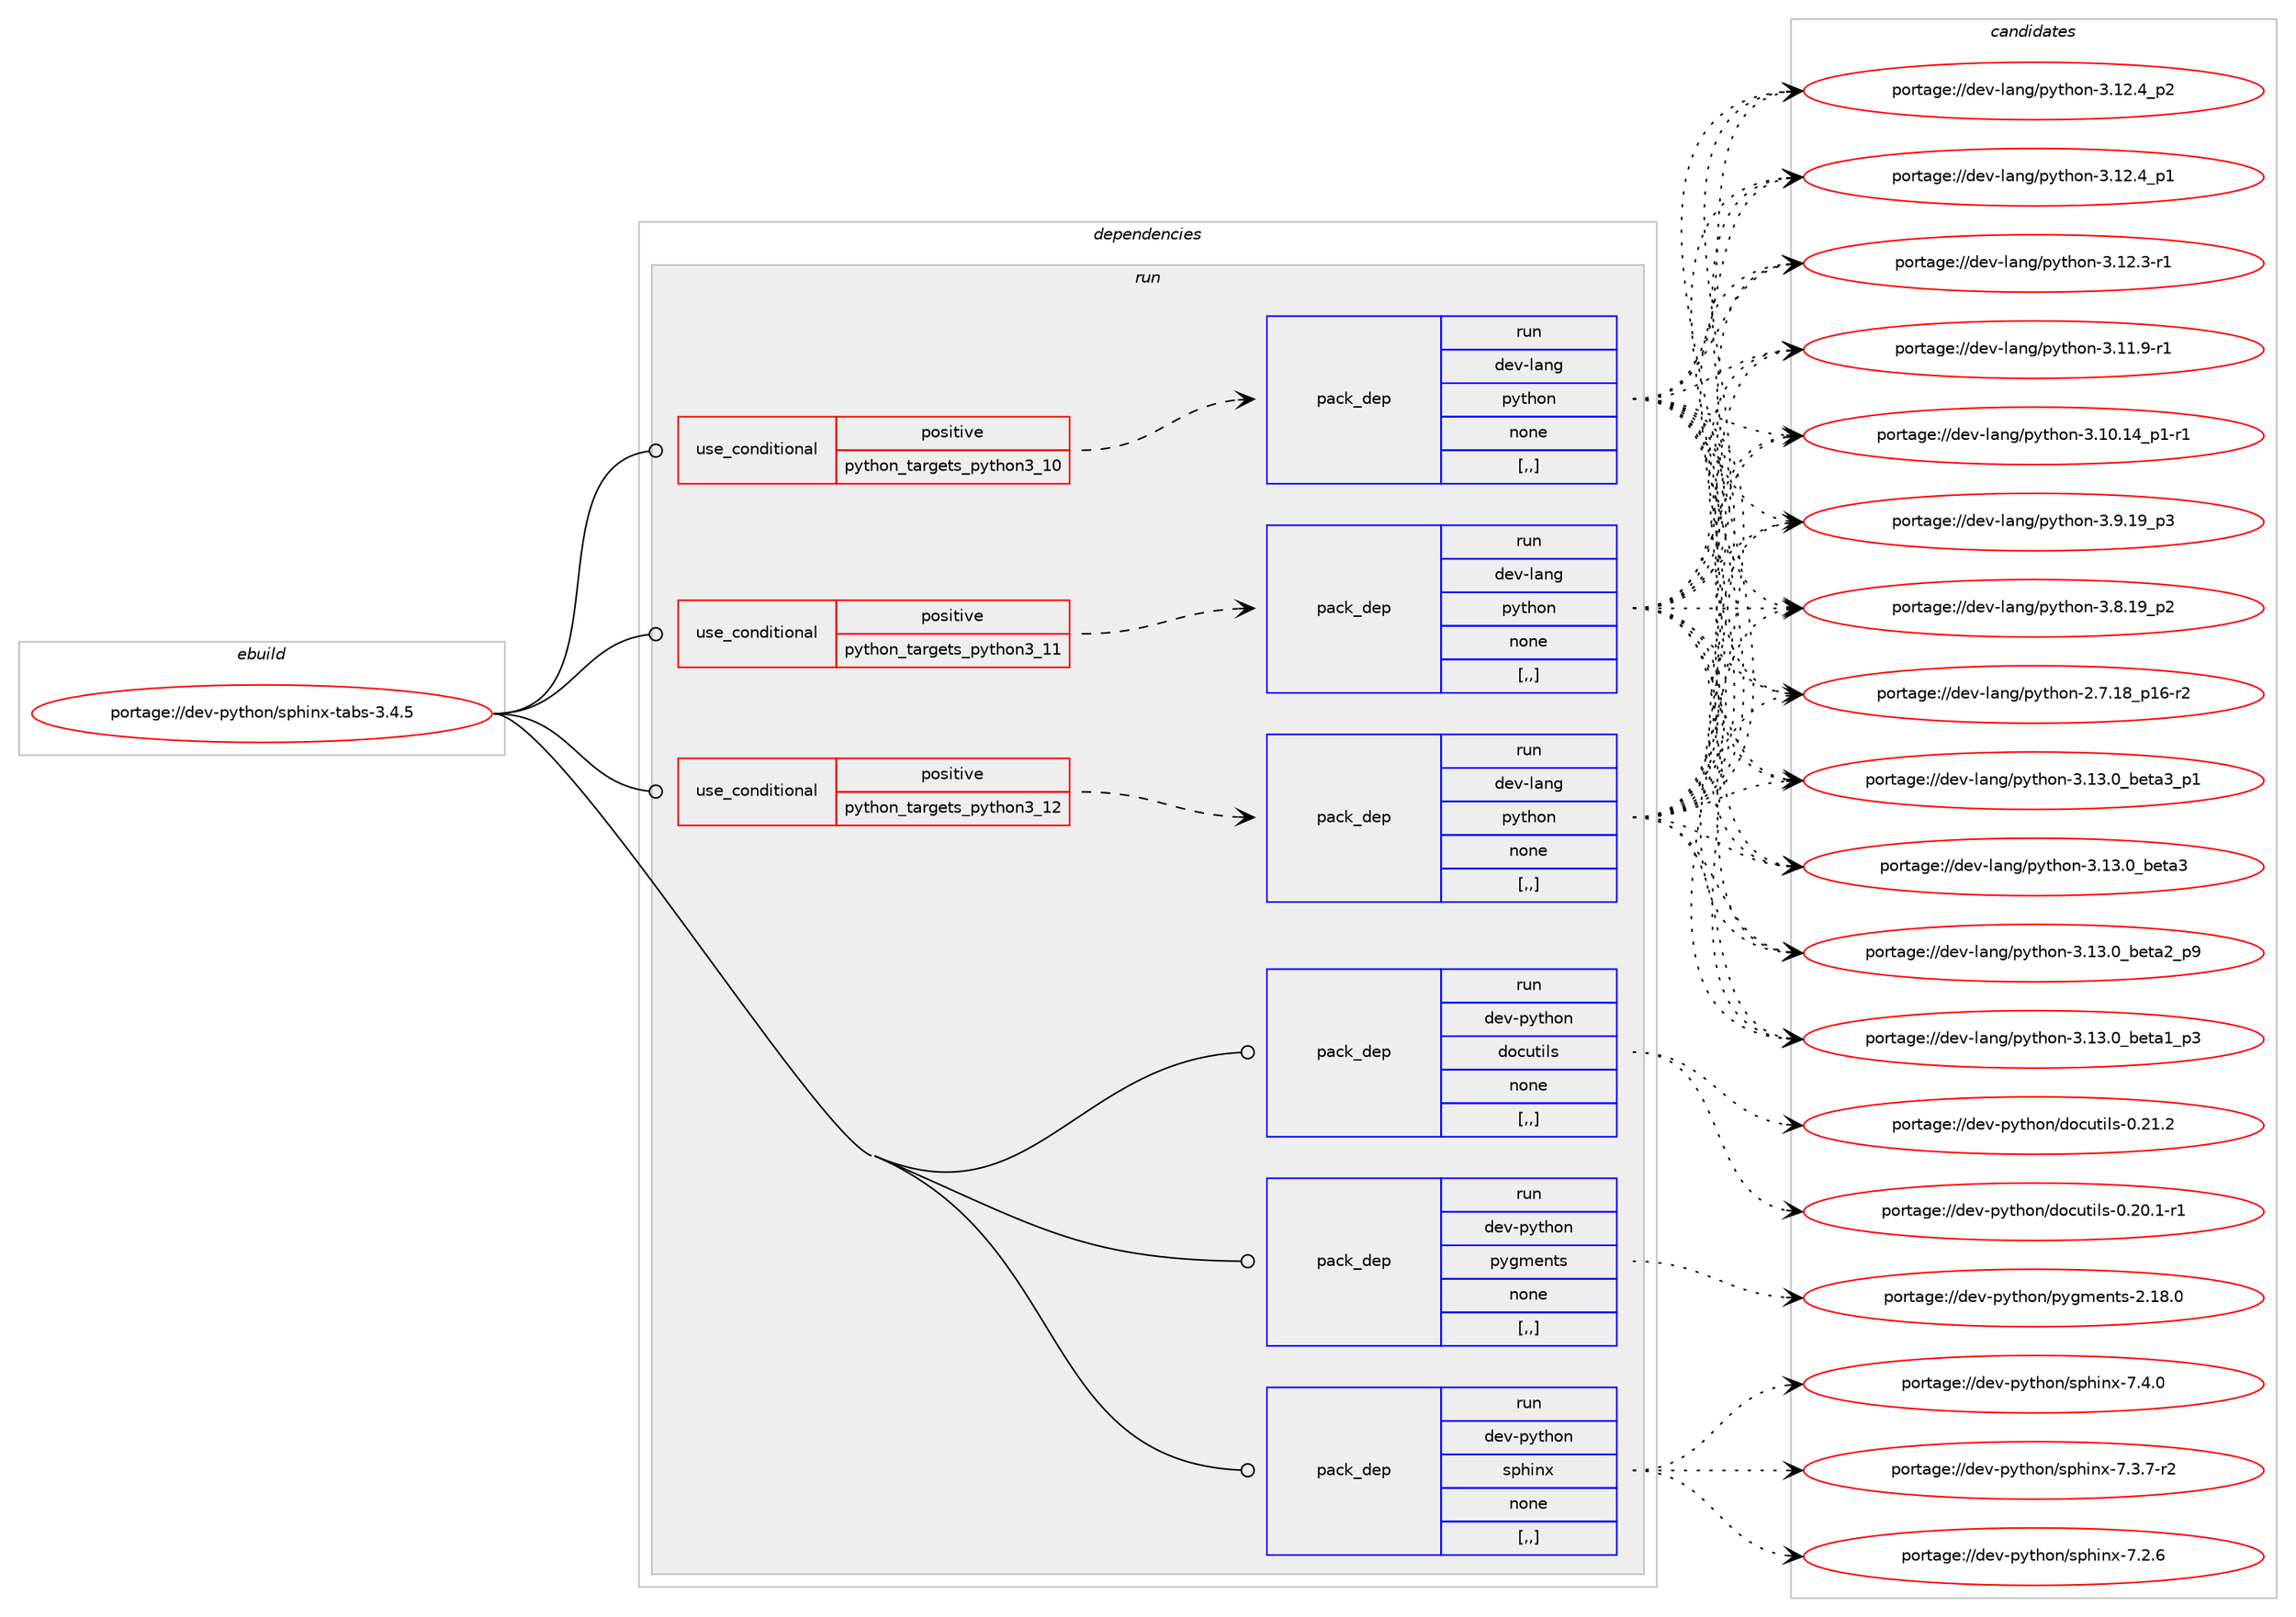 digraph prolog {

# *************
# Graph options
# *************

newrank=true;
concentrate=true;
compound=true;
graph [rankdir=LR,fontname=Helvetica,fontsize=10,ranksep=1.5];#, ranksep=2.5, nodesep=0.2];
edge  [arrowhead=vee];
node  [fontname=Helvetica,fontsize=10];

# **********
# The ebuild
# **********

subgraph cluster_leftcol {
color=gray;
rank=same;
label=<<i>ebuild</i>>;
id [label="portage://dev-python/sphinx-tabs-3.4.5", color=red, width=4, href="../dev-python/sphinx-tabs-3.4.5.svg"];
}

# ****************
# The dependencies
# ****************

subgraph cluster_midcol {
color=gray;
label=<<i>dependencies</i>>;
subgraph cluster_compile {
fillcolor="#eeeeee";
style=filled;
label=<<i>compile</i>>;
}
subgraph cluster_compileandrun {
fillcolor="#eeeeee";
style=filled;
label=<<i>compile and run</i>>;
}
subgraph cluster_run {
fillcolor="#eeeeee";
style=filled;
label=<<i>run</i>>;
subgraph cond39432 {
dependency162821 [label=<<TABLE BORDER="0" CELLBORDER="1" CELLSPACING="0" CELLPADDING="4"><TR><TD ROWSPAN="3" CELLPADDING="10">use_conditional</TD></TR><TR><TD>positive</TD></TR><TR><TD>python_targets_python3_10</TD></TR></TABLE>>, shape=none, color=red];
subgraph pack122129 {
dependency162822 [label=<<TABLE BORDER="0" CELLBORDER="1" CELLSPACING="0" CELLPADDING="4" WIDTH="220"><TR><TD ROWSPAN="6" CELLPADDING="30">pack_dep</TD></TR><TR><TD WIDTH="110">run</TD></TR><TR><TD>dev-lang</TD></TR><TR><TD>python</TD></TR><TR><TD>none</TD></TR><TR><TD>[,,]</TD></TR></TABLE>>, shape=none, color=blue];
}
dependency162821:e -> dependency162822:w [weight=20,style="dashed",arrowhead="vee"];
}
id:e -> dependency162821:w [weight=20,style="solid",arrowhead="odot"];
subgraph cond39433 {
dependency162823 [label=<<TABLE BORDER="0" CELLBORDER="1" CELLSPACING="0" CELLPADDING="4"><TR><TD ROWSPAN="3" CELLPADDING="10">use_conditional</TD></TR><TR><TD>positive</TD></TR><TR><TD>python_targets_python3_11</TD></TR></TABLE>>, shape=none, color=red];
subgraph pack122130 {
dependency162824 [label=<<TABLE BORDER="0" CELLBORDER="1" CELLSPACING="0" CELLPADDING="4" WIDTH="220"><TR><TD ROWSPAN="6" CELLPADDING="30">pack_dep</TD></TR><TR><TD WIDTH="110">run</TD></TR><TR><TD>dev-lang</TD></TR><TR><TD>python</TD></TR><TR><TD>none</TD></TR><TR><TD>[,,]</TD></TR></TABLE>>, shape=none, color=blue];
}
dependency162823:e -> dependency162824:w [weight=20,style="dashed",arrowhead="vee"];
}
id:e -> dependency162823:w [weight=20,style="solid",arrowhead="odot"];
subgraph cond39434 {
dependency162825 [label=<<TABLE BORDER="0" CELLBORDER="1" CELLSPACING="0" CELLPADDING="4"><TR><TD ROWSPAN="3" CELLPADDING="10">use_conditional</TD></TR><TR><TD>positive</TD></TR><TR><TD>python_targets_python3_12</TD></TR></TABLE>>, shape=none, color=red];
subgraph pack122131 {
dependency162826 [label=<<TABLE BORDER="0" CELLBORDER="1" CELLSPACING="0" CELLPADDING="4" WIDTH="220"><TR><TD ROWSPAN="6" CELLPADDING="30">pack_dep</TD></TR><TR><TD WIDTH="110">run</TD></TR><TR><TD>dev-lang</TD></TR><TR><TD>python</TD></TR><TR><TD>none</TD></TR><TR><TD>[,,]</TD></TR></TABLE>>, shape=none, color=blue];
}
dependency162825:e -> dependency162826:w [weight=20,style="dashed",arrowhead="vee"];
}
id:e -> dependency162825:w [weight=20,style="solid",arrowhead="odot"];
subgraph pack122132 {
dependency162827 [label=<<TABLE BORDER="0" CELLBORDER="1" CELLSPACING="0" CELLPADDING="4" WIDTH="220"><TR><TD ROWSPAN="6" CELLPADDING="30">pack_dep</TD></TR><TR><TD WIDTH="110">run</TD></TR><TR><TD>dev-python</TD></TR><TR><TD>docutils</TD></TR><TR><TD>none</TD></TR><TR><TD>[,,]</TD></TR></TABLE>>, shape=none, color=blue];
}
id:e -> dependency162827:w [weight=20,style="solid",arrowhead="odot"];
subgraph pack122133 {
dependency162828 [label=<<TABLE BORDER="0" CELLBORDER="1" CELLSPACING="0" CELLPADDING="4" WIDTH="220"><TR><TD ROWSPAN="6" CELLPADDING="30">pack_dep</TD></TR><TR><TD WIDTH="110">run</TD></TR><TR><TD>dev-python</TD></TR><TR><TD>pygments</TD></TR><TR><TD>none</TD></TR><TR><TD>[,,]</TD></TR></TABLE>>, shape=none, color=blue];
}
id:e -> dependency162828:w [weight=20,style="solid",arrowhead="odot"];
subgraph pack122134 {
dependency162829 [label=<<TABLE BORDER="0" CELLBORDER="1" CELLSPACING="0" CELLPADDING="4" WIDTH="220"><TR><TD ROWSPAN="6" CELLPADDING="30">pack_dep</TD></TR><TR><TD WIDTH="110">run</TD></TR><TR><TD>dev-python</TD></TR><TR><TD>sphinx</TD></TR><TR><TD>none</TD></TR><TR><TD>[,,]</TD></TR></TABLE>>, shape=none, color=blue];
}
id:e -> dependency162829:w [weight=20,style="solid",arrowhead="odot"];
}
}

# **************
# The candidates
# **************

subgraph cluster_choices {
rank=same;
color=gray;
label=<<i>candidates</i>>;

subgraph choice122129 {
color=black;
nodesep=1;
choice10010111845108971101034711212111610411111045514649514648959810111697519511249 [label="portage://dev-lang/python-3.13.0_beta3_p1", color=red, width=4,href="../dev-lang/python-3.13.0_beta3_p1.svg"];
choice1001011184510897110103471121211161041111104551464951464895981011169751 [label="portage://dev-lang/python-3.13.0_beta3", color=red, width=4,href="../dev-lang/python-3.13.0_beta3.svg"];
choice10010111845108971101034711212111610411111045514649514648959810111697509511257 [label="portage://dev-lang/python-3.13.0_beta2_p9", color=red, width=4,href="../dev-lang/python-3.13.0_beta2_p9.svg"];
choice10010111845108971101034711212111610411111045514649514648959810111697499511251 [label="portage://dev-lang/python-3.13.0_beta1_p3", color=red, width=4,href="../dev-lang/python-3.13.0_beta1_p3.svg"];
choice100101118451089711010347112121116104111110455146495046529511250 [label="portage://dev-lang/python-3.12.4_p2", color=red, width=4,href="../dev-lang/python-3.12.4_p2.svg"];
choice100101118451089711010347112121116104111110455146495046529511249 [label="portage://dev-lang/python-3.12.4_p1", color=red, width=4,href="../dev-lang/python-3.12.4_p1.svg"];
choice100101118451089711010347112121116104111110455146495046514511449 [label="portage://dev-lang/python-3.12.3-r1", color=red, width=4,href="../dev-lang/python-3.12.3-r1.svg"];
choice100101118451089711010347112121116104111110455146494946574511449 [label="portage://dev-lang/python-3.11.9-r1", color=red, width=4,href="../dev-lang/python-3.11.9-r1.svg"];
choice100101118451089711010347112121116104111110455146494846495295112494511449 [label="portage://dev-lang/python-3.10.14_p1-r1", color=red, width=4,href="../dev-lang/python-3.10.14_p1-r1.svg"];
choice100101118451089711010347112121116104111110455146574649579511251 [label="portage://dev-lang/python-3.9.19_p3", color=red, width=4,href="../dev-lang/python-3.9.19_p3.svg"];
choice100101118451089711010347112121116104111110455146564649579511250 [label="portage://dev-lang/python-3.8.19_p2", color=red, width=4,href="../dev-lang/python-3.8.19_p2.svg"];
choice100101118451089711010347112121116104111110455046554649569511249544511450 [label="portage://dev-lang/python-2.7.18_p16-r2", color=red, width=4,href="../dev-lang/python-2.7.18_p16-r2.svg"];
dependency162822:e -> choice10010111845108971101034711212111610411111045514649514648959810111697519511249:w [style=dotted,weight="100"];
dependency162822:e -> choice1001011184510897110103471121211161041111104551464951464895981011169751:w [style=dotted,weight="100"];
dependency162822:e -> choice10010111845108971101034711212111610411111045514649514648959810111697509511257:w [style=dotted,weight="100"];
dependency162822:e -> choice10010111845108971101034711212111610411111045514649514648959810111697499511251:w [style=dotted,weight="100"];
dependency162822:e -> choice100101118451089711010347112121116104111110455146495046529511250:w [style=dotted,weight="100"];
dependency162822:e -> choice100101118451089711010347112121116104111110455146495046529511249:w [style=dotted,weight="100"];
dependency162822:e -> choice100101118451089711010347112121116104111110455146495046514511449:w [style=dotted,weight="100"];
dependency162822:e -> choice100101118451089711010347112121116104111110455146494946574511449:w [style=dotted,weight="100"];
dependency162822:e -> choice100101118451089711010347112121116104111110455146494846495295112494511449:w [style=dotted,weight="100"];
dependency162822:e -> choice100101118451089711010347112121116104111110455146574649579511251:w [style=dotted,weight="100"];
dependency162822:e -> choice100101118451089711010347112121116104111110455146564649579511250:w [style=dotted,weight="100"];
dependency162822:e -> choice100101118451089711010347112121116104111110455046554649569511249544511450:w [style=dotted,weight="100"];
}
subgraph choice122130 {
color=black;
nodesep=1;
choice10010111845108971101034711212111610411111045514649514648959810111697519511249 [label="portage://dev-lang/python-3.13.0_beta3_p1", color=red, width=4,href="../dev-lang/python-3.13.0_beta3_p1.svg"];
choice1001011184510897110103471121211161041111104551464951464895981011169751 [label="portage://dev-lang/python-3.13.0_beta3", color=red, width=4,href="../dev-lang/python-3.13.0_beta3.svg"];
choice10010111845108971101034711212111610411111045514649514648959810111697509511257 [label="portage://dev-lang/python-3.13.0_beta2_p9", color=red, width=4,href="../dev-lang/python-3.13.0_beta2_p9.svg"];
choice10010111845108971101034711212111610411111045514649514648959810111697499511251 [label="portage://dev-lang/python-3.13.0_beta1_p3", color=red, width=4,href="../dev-lang/python-3.13.0_beta1_p3.svg"];
choice100101118451089711010347112121116104111110455146495046529511250 [label="portage://dev-lang/python-3.12.4_p2", color=red, width=4,href="../dev-lang/python-3.12.4_p2.svg"];
choice100101118451089711010347112121116104111110455146495046529511249 [label="portage://dev-lang/python-3.12.4_p1", color=red, width=4,href="../dev-lang/python-3.12.4_p1.svg"];
choice100101118451089711010347112121116104111110455146495046514511449 [label="portage://dev-lang/python-3.12.3-r1", color=red, width=4,href="../dev-lang/python-3.12.3-r1.svg"];
choice100101118451089711010347112121116104111110455146494946574511449 [label="portage://dev-lang/python-3.11.9-r1", color=red, width=4,href="../dev-lang/python-3.11.9-r1.svg"];
choice100101118451089711010347112121116104111110455146494846495295112494511449 [label="portage://dev-lang/python-3.10.14_p1-r1", color=red, width=4,href="../dev-lang/python-3.10.14_p1-r1.svg"];
choice100101118451089711010347112121116104111110455146574649579511251 [label="portage://dev-lang/python-3.9.19_p3", color=red, width=4,href="../dev-lang/python-3.9.19_p3.svg"];
choice100101118451089711010347112121116104111110455146564649579511250 [label="portage://dev-lang/python-3.8.19_p2", color=red, width=4,href="../dev-lang/python-3.8.19_p2.svg"];
choice100101118451089711010347112121116104111110455046554649569511249544511450 [label="portage://dev-lang/python-2.7.18_p16-r2", color=red, width=4,href="../dev-lang/python-2.7.18_p16-r2.svg"];
dependency162824:e -> choice10010111845108971101034711212111610411111045514649514648959810111697519511249:w [style=dotted,weight="100"];
dependency162824:e -> choice1001011184510897110103471121211161041111104551464951464895981011169751:w [style=dotted,weight="100"];
dependency162824:e -> choice10010111845108971101034711212111610411111045514649514648959810111697509511257:w [style=dotted,weight="100"];
dependency162824:e -> choice10010111845108971101034711212111610411111045514649514648959810111697499511251:w [style=dotted,weight="100"];
dependency162824:e -> choice100101118451089711010347112121116104111110455146495046529511250:w [style=dotted,weight="100"];
dependency162824:e -> choice100101118451089711010347112121116104111110455146495046529511249:w [style=dotted,weight="100"];
dependency162824:e -> choice100101118451089711010347112121116104111110455146495046514511449:w [style=dotted,weight="100"];
dependency162824:e -> choice100101118451089711010347112121116104111110455146494946574511449:w [style=dotted,weight="100"];
dependency162824:e -> choice100101118451089711010347112121116104111110455146494846495295112494511449:w [style=dotted,weight="100"];
dependency162824:e -> choice100101118451089711010347112121116104111110455146574649579511251:w [style=dotted,weight="100"];
dependency162824:e -> choice100101118451089711010347112121116104111110455146564649579511250:w [style=dotted,weight="100"];
dependency162824:e -> choice100101118451089711010347112121116104111110455046554649569511249544511450:w [style=dotted,weight="100"];
}
subgraph choice122131 {
color=black;
nodesep=1;
choice10010111845108971101034711212111610411111045514649514648959810111697519511249 [label="portage://dev-lang/python-3.13.0_beta3_p1", color=red, width=4,href="../dev-lang/python-3.13.0_beta3_p1.svg"];
choice1001011184510897110103471121211161041111104551464951464895981011169751 [label="portage://dev-lang/python-3.13.0_beta3", color=red, width=4,href="../dev-lang/python-3.13.0_beta3.svg"];
choice10010111845108971101034711212111610411111045514649514648959810111697509511257 [label="portage://dev-lang/python-3.13.0_beta2_p9", color=red, width=4,href="../dev-lang/python-3.13.0_beta2_p9.svg"];
choice10010111845108971101034711212111610411111045514649514648959810111697499511251 [label="portage://dev-lang/python-3.13.0_beta1_p3", color=red, width=4,href="../dev-lang/python-3.13.0_beta1_p3.svg"];
choice100101118451089711010347112121116104111110455146495046529511250 [label="portage://dev-lang/python-3.12.4_p2", color=red, width=4,href="../dev-lang/python-3.12.4_p2.svg"];
choice100101118451089711010347112121116104111110455146495046529511249 [label="portage://dev-lang/python-3.12.4_p1", color=red, width=4,href="../dev-lang/python-3.12.4_p1.svg"];
choice100101118451089711010347112121116104111110455146495046514511449 [label="portage://dev-lang/python-3.12.3-r1", color=red, width=4,href="../dev-lang/python-3.12.3-r1.svg"];
choice100101118451089711010347112121116104111110455146494946574511449 [label="portage://dev-lang/python-3.11.9-r1", color=red, width=4,href="../dev-lang/python-3.11.9-r1.svg"];
choice100101118451089711010347112121116104111110455146494846495295112494511449 [label="portage://dev-lang/python-3.10.14_p1-r1", color=red, width=4,href="../dev-lang/python-3.10.14_p1-r1.svg"];
choice100101118451089711010347112121116104111110455146574649579511251 [label="portage://dev-lang/python-3.9.19_p3", color=red, width=4,href="../dev-lang/python-3.9.19_p3.svg"];
choice100101118451089711010347112121116104111110455146564649579511250 [label="portage://dev-lang/python-3.8.19_p2", color=red, width=4,href="../dev-lang/python-3.8.19_p2.svg"];
choice100101118451089711010347112121116104111110455046554649569511249544511450 [label="portage://dev-lang/python-2.7.18_p16-r2", color=red, width=4,href="../dev-lang/python-2.7.18_p16-r2.svg"];
dependency162826:e -> choice10010111845108971101034711212111610411111045514649514648959810111697519511249:w [style=dotted,weight="100"];
dependency162826:e -> choice1001011184510897110103471121211161041111104551464951464895981011169751:w [style=dotted,weight="100"];
dependency162826:e -> choice10010111845108971101034711212111610411111045514649514648959810111697509511257:w [style=dotted,weight="100"];
dependency162826:e -> choice10010111845108971101034711212111610411111045514649514648959810111697499511251:w [style=dotted,weight="100"];
dependency162826:e -> choice100101118451089711010347112121116104111110455146495046529511250:w [style=dotted,weight="100"];
dependency162826:e -> choice100101118451089711010347112121116104111110455146495046529511249:w [style=dotted,weight="100"];
dependency162826:e -> choice100101118451089711010347112121116104111110455146495046514511449:w [style=dotted,weight="100"];
dependency162826:e -> choice100101118451089711010347112121116104111110455146494946574511449:w [style=dotted,weight="100"];
dependency162826:e -> choice100101118451089711010347112121116104111110455146494846495295112494511449:w [style=dotted,weight="100"];
dependency162826:e -> choice100101118451089711010347112121116104111110455146574649579511251:w [style=dotted,weight="100"];
dependency162826:e -> choice100101118451089711010347112121116104111110455146564649579511250:w [style=dotted,weight="100"];
dependency162826:e -> choice100101118451089711010347112121116104111110455046554649569511249544511450:w [style=dotted,weight="100"];
}
subgraph choice122132 {
color=black;
nodesep=1;
choice10010111845112121116104111110471001119911711610510811545484650494650 [label="portage://dev-python/docutils-0.21.2", color=red, width=4,href="../dev-python/docutils-0.21.2.svg"];
choice100101118451121211161041111104710011199117116105108115454846504846494511449 [label="portage://dev-python/docutils-0.20.1-r1", color=red, width=4,href="../dev-python/docutils-0.20.1-r1.svg"];
dependency162827:e -> choice10010111845112121116104111110471001119911711610510811545484650494650:w [style=dotted,weight="100"];
dependency162827:e -> choice100101118451121211161041111104710011199117116105108115454846504846494511449:w [style=dotted,weight="100"];
}
subgraph choice122133 {
color=black;
nodesep=1;
choice100101118451121211161041111104711212110310910111011611545504649564648 [label="portage://dev-python/pygments-2.18.0", color=red, width=4,href="../dev-python/pygments-2.18.0.svg"];
dependency162828:e -> choice100101118451121211161041111104711212110310910111011611545504649564648:w [style=dotted,weight="100"];
}
subgraph choice122134 {
color=black;
nodesep=1;
choice1001011184511212111610411111047115112104105110120455546524648 [label="portage://dev-python/sphinx-7.4.0", color=red, width=4,href="../dev-python/sphinx-7.4.0.svg"];
choice10010111845112121116104111110471151121041051101204555465146554511450 [label="portage://dev-python/sphinx-7.3.7-r2", color=red, width=4,href="../dev-python/sphinx-7.3.7-r2.svg"];
choice1001011184511212111610411111047115112104105110120455546504654 [label="portage://dev-python/sphinx-7.2.6", color=red, width=4,href="../dev-python/sphinx-7.2.6.svg"];
dependency162829:e -> choice1001011184511212111610411111047115112104105110120455546524648:w [style=dotted,weight="100"];
dependency162829:e -> choice10010111845112121116104111110471151121041051101204555465146554511450:w [style=dotted,weight="100"];
dependency162829:e -> choice1001011184511212111610411111047115112104105110120455546504654:w [style=dotted,weight="100"];
}
}

}
